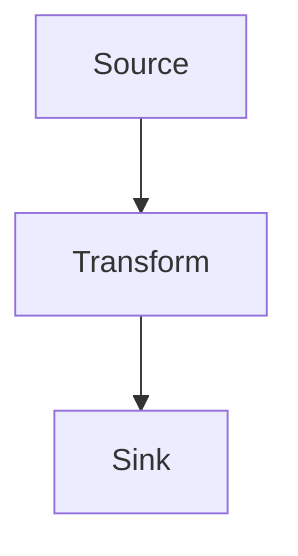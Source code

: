 %% compliance:ZeroFakeData %%
%% domain: dev-tools %%
%% reciprocal: [] %%
%% type: flowchart %%
%% title: Data Pipeline Flowchart %%
%% index: ../../../../tooling/end-state/index.md %%
flowchart TD
  A[Source] --> B[Transform]
  B --> C[Sink]
